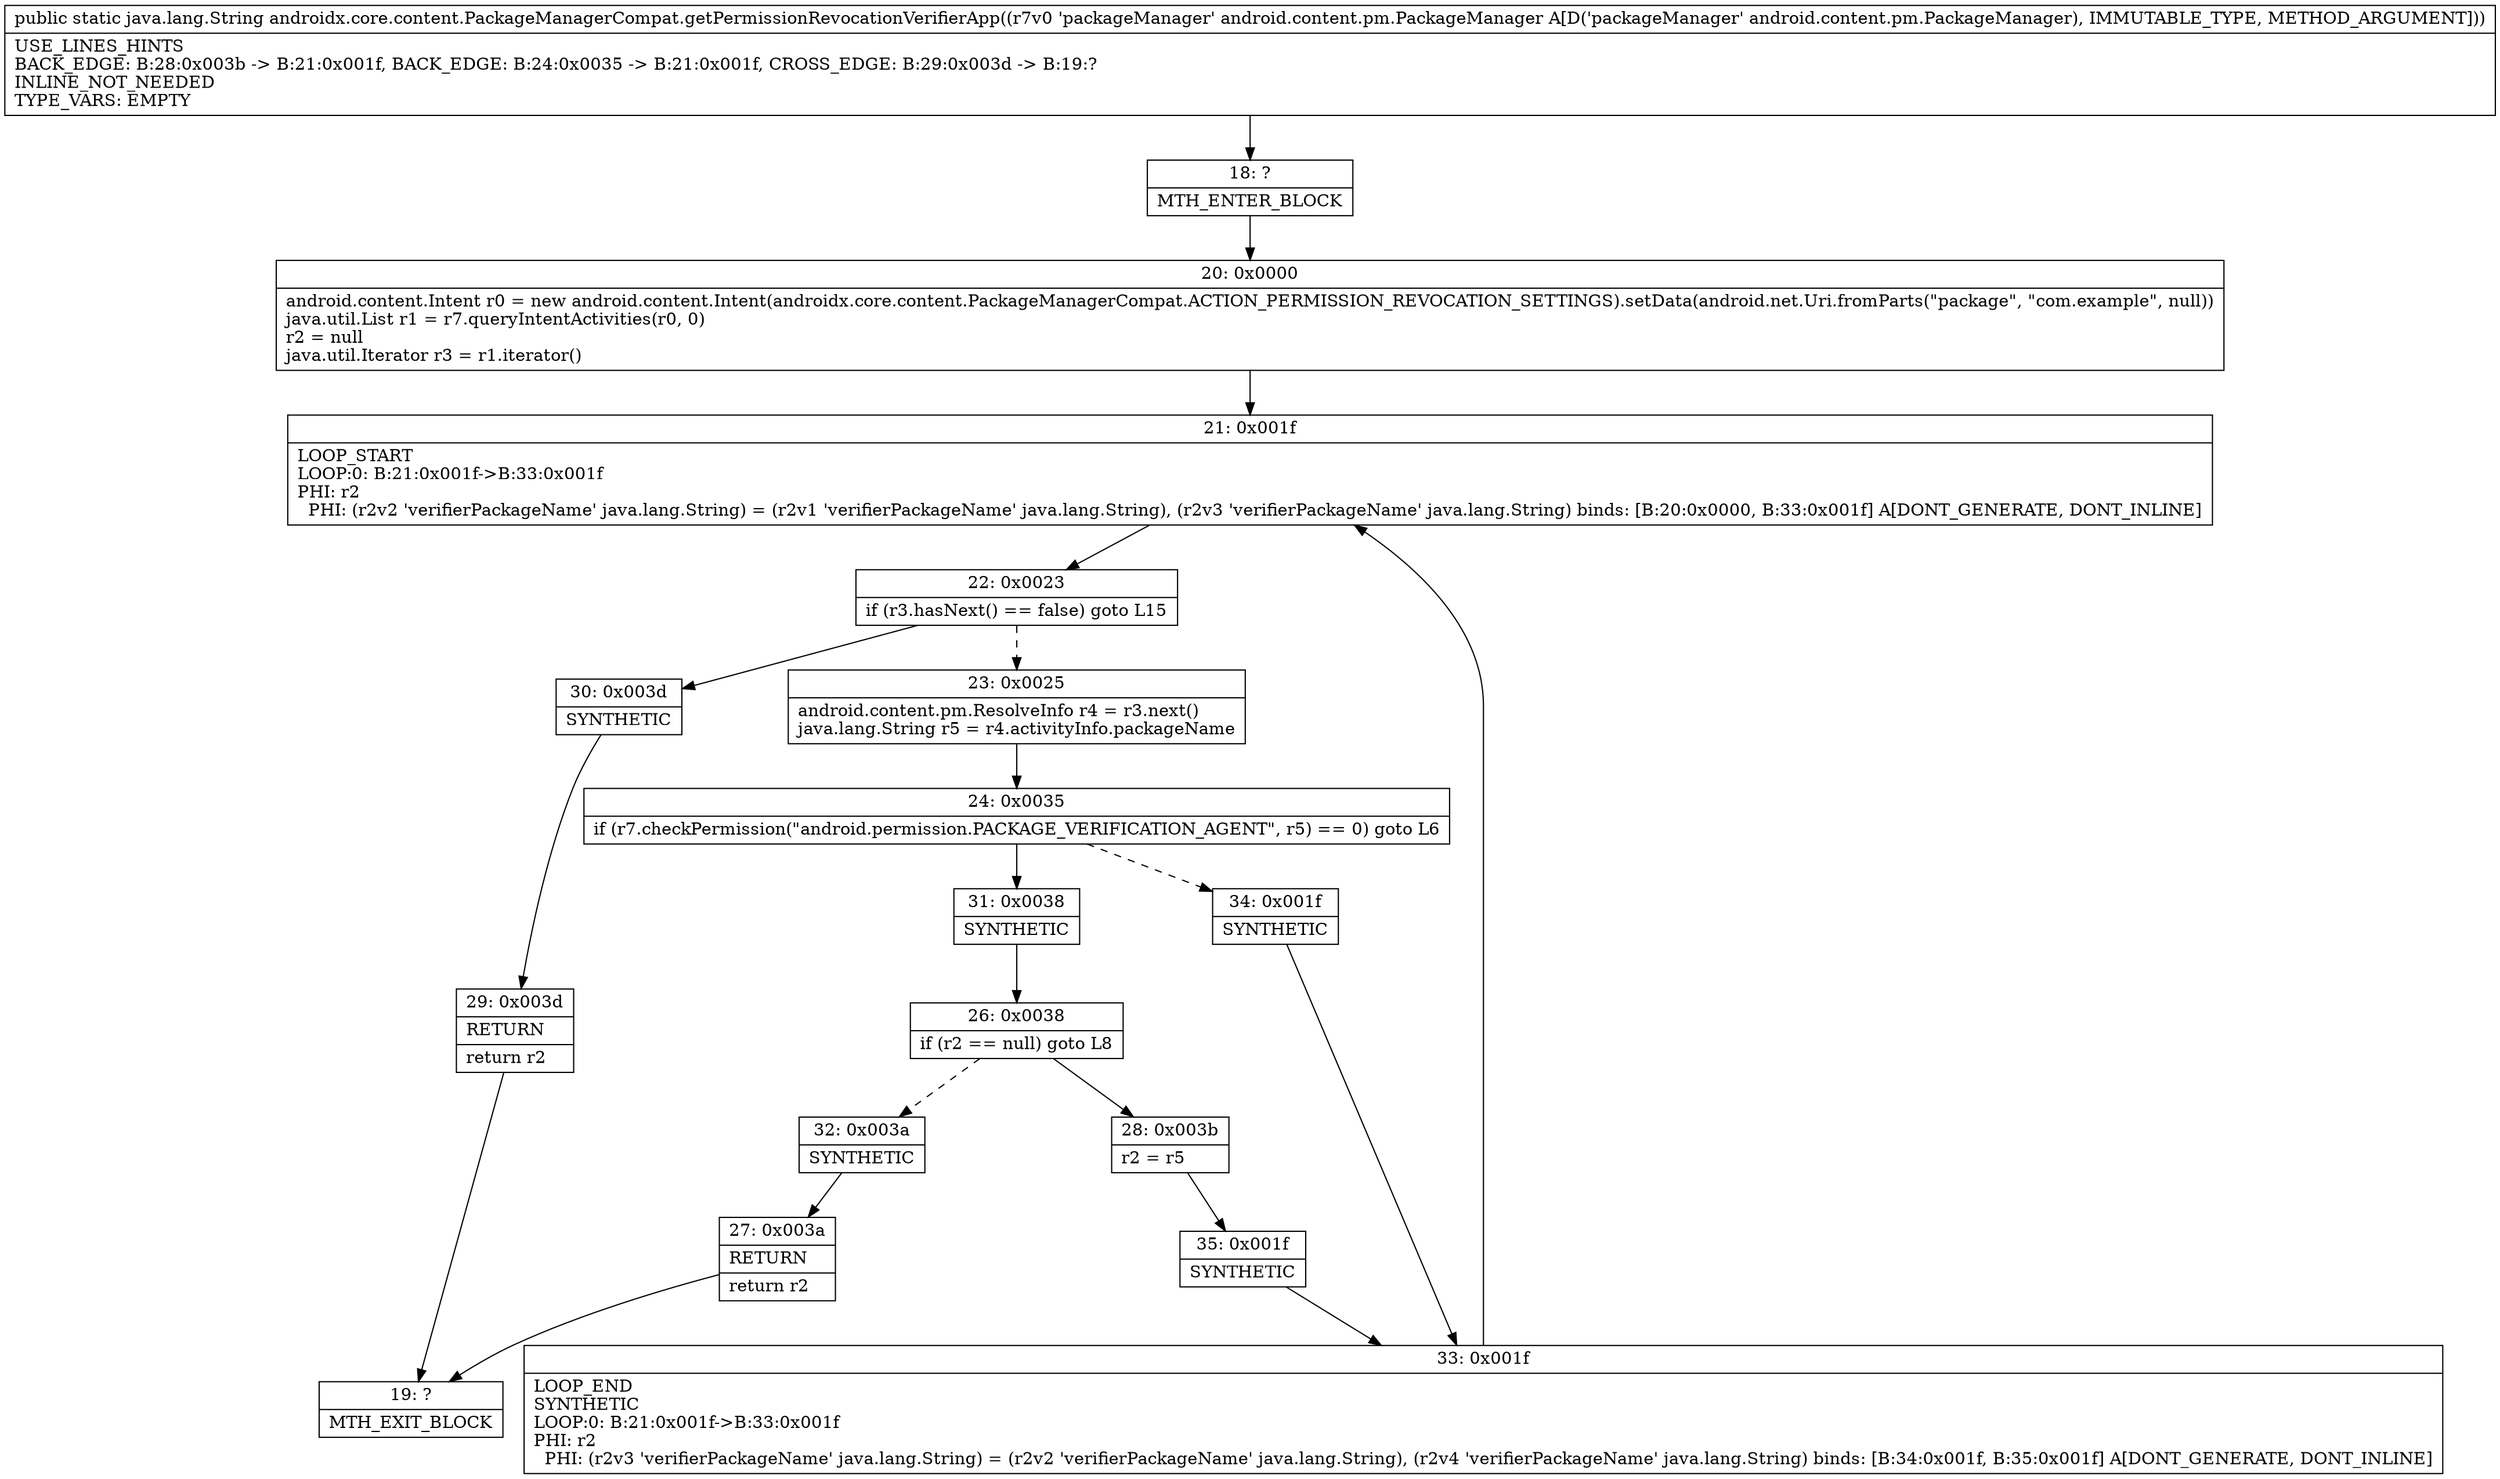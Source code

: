 digraph "CFG forandroidx.core.content.PackageManagerCompat.getPermissionRevocationVerifierApp(Landroid\/content\/pm\/PackageManager;)Ljava\/lang\/String;" {
Node_18 [shape=record,label="{18\:\ ?|MTH_ENTER_BLOCK\l}"];
Node_20 [shape=record,label="{20\:\ 0x0000|android.content.Intent r0 = new android.content.Intent(androidx.core.content.PackageManagerCompat.ACTION_PERMISSION_REVOCATION_SETTINGS).setData(android.net.Uri.fromParts(\"package\", \"com.example\", null))\ljava.util.List r1 = r7.queryIntentActivities(r0, 0)\lr2 = null\ljava.util.Iterator r3 = r1.iterator()\l}"];
Node_21 [shape=record,label="{21\:\ 0x001f|LOOP_START\lLOOP:0: B:21:0x001f\-\>B:33:0x001f\lPHI: r2 \l  PHI: (r2v2 'verifierPackageName' java.lang.String) = (r2v1 'verifierPackageName' java.lang.String), (r2v3 'verifierPackageName' java.lang.String) binds: [B:20:0x0000, B:33:0x001f] A[DONT_GENERATE, DONT_INLINE]\l}"];
Node_22 [shape=record,label="{22\:\ 0x0023|if (r3.hasNext() == false) goto L15\l}"];
Node_23 [shape=record,label="{23\:\ 0x0025|android.content.pm.ResolveInfo r4 = r3.next()\ljava.lang.String r5 = r4.activityInfo.packageName\l}"];
Node_24 [shape=record,label="{24\:\ 0x0035|if (r7.checkPermission(\"android.permission.PACKAGE_VERIFICATION_AGENT\", r5) == 0) goto L6\l}"];
Node_31 [shape=record,label="{31\:\ 0x0038|SYNTHETIC\l}"];
Node_26 [shape=record,label="{26\:\ 0x0038|if (r2 == null) goto L8\l}"];
Node_28 [shape=record,label="{28\:\ 0x003b|r2 = r5\l}"];
Node_35 [shape=record,label="{35\:\ 0x001f|SYNTHETIC\l}"];
Node_33 [shape=record,label="{33\:\ 0x001f|LOOP_END\lSYNTHETIC\lLOOP:0: B:21:0x001f\-\>B:33:0x001f\lPHI: r2 \l  PHI: (r2v3 'verifierPackageName' java.lang.String) = (r2v2 'verifierPackageName' java.lang.String), (r2v4 'verifierPackageName' java.lang.String) binds: [B:34:0x001f, B:35:0x001f] A[DONT_GENERATE, DONT_INLINE]\l}"];
Node_32 [shape=record,label="{32\:\ 0x003a|SYNTHETIC\l}"];
Node_27 [shape=record,label="{27\:\ 0x003a|RETURN\l|return r2\l}"];
Node_19 [shape=record,label="{19\:\ ?|MTH_EXIT_BLOCK\l}"];
Node_34 [shape=record,label="{34\:\ 0x001f|SYNTHETIC\l}"];
Node_30 [shape=record,label="{30\:\ 0x003d|SYNTHETIC\l}"];
Node_29 [shape=record,label="{29\:\ 0x003d|RETURN\l|return r2\l}"];
MethodNode[shape=record,label="{public static java.lang.String androidx.core.content.PackageManagerCompat.getPermissionRevocationVerifierApp((r7v0 'packageManager' android.content.pm.PackageManager A[D('packageManager' android.content.pm.PackageManager), IMMUTABLE_TYPE, METHOD_ARGUMENT]))  | USE_LINES_HINTS\lBACK_EDGE: B:28:0x003b \-\> B:21:0x001f, BACK_EDGE: B:24:0x0035 \-\> B:21:0x001f, CROSS_EDGE: B:29:0x003d \-\> B:19:?\lINLINE_NOT_NEEDED\lTYPE_VARS: EMPTY\l}"];
MethodNode -> Node_18;Node_18 -> Node_20;
Node_20 -> Node_21;
Node_21 -> Node_22;
Node_22 -> Node_23[style=dashed];
Node_22 -> Node_30;
Node_23 -> Node_24;
Node_24 -> Node_31;
Node_24 -> Node_34[style=dashed];
Node_31 -> Node_26;
Node_26 -> Node_28;
Node_26 -> Node_32[style=dashed];
Node_28 -> Node_35;
Node_35 -> Node_33;
Node_33 -> Node_21;
Node_32 -> Node_27;
Node_27 -> Node_19;
Node_34 -> Node_33;
Node_30 -> Node_29;
Node_29 -> Node_19;
}

